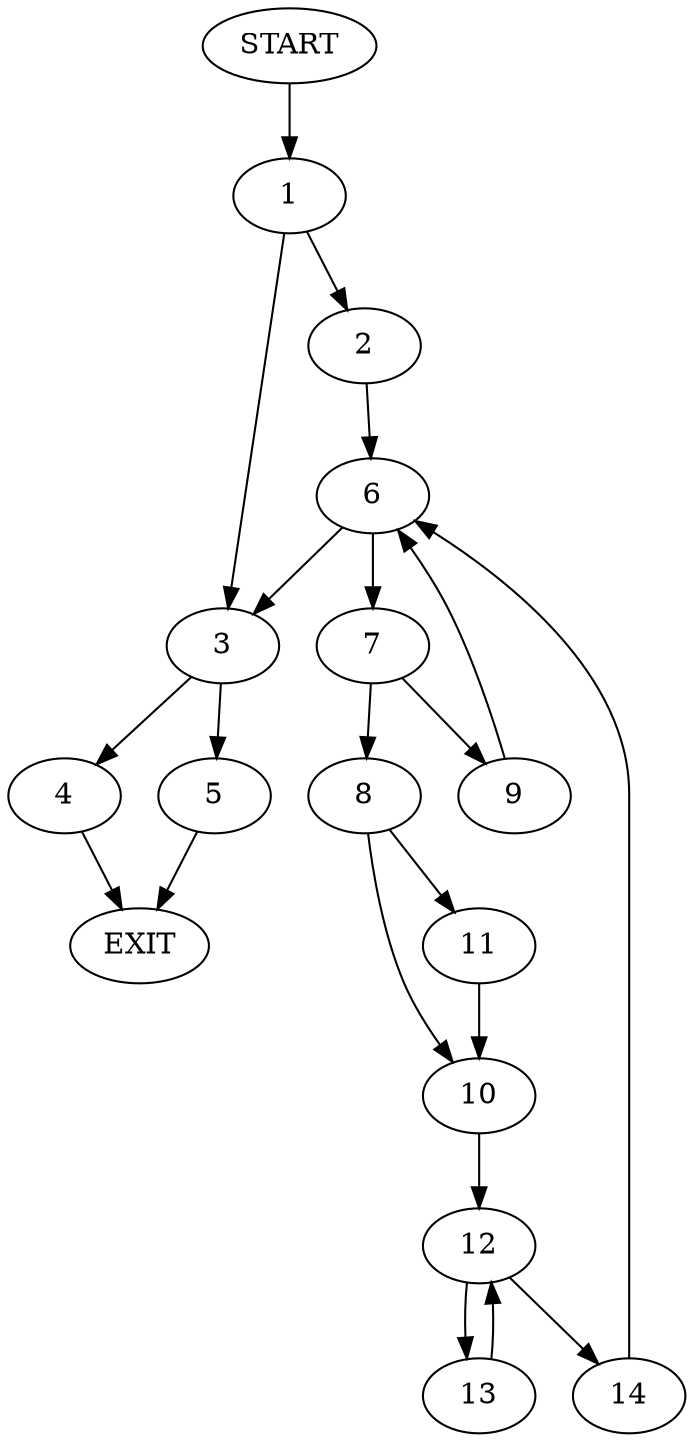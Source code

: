 digraph {
0 [label="START"]
15 [label="EXIT"]
0 -> 1
1 -> 2
1 -> 3
3 -> 4
3 -> 5
2 -> 6
6 -> 7
6 -> 3
7 -> 8
7 -> 9
8 -> 10
8 -> 11
9 -> 6
10 -> 12
11 -> 10
12 -> 13
12 -> 14
13 -> 12
14 -> 6
4 -> 15
5 -> 15
}
